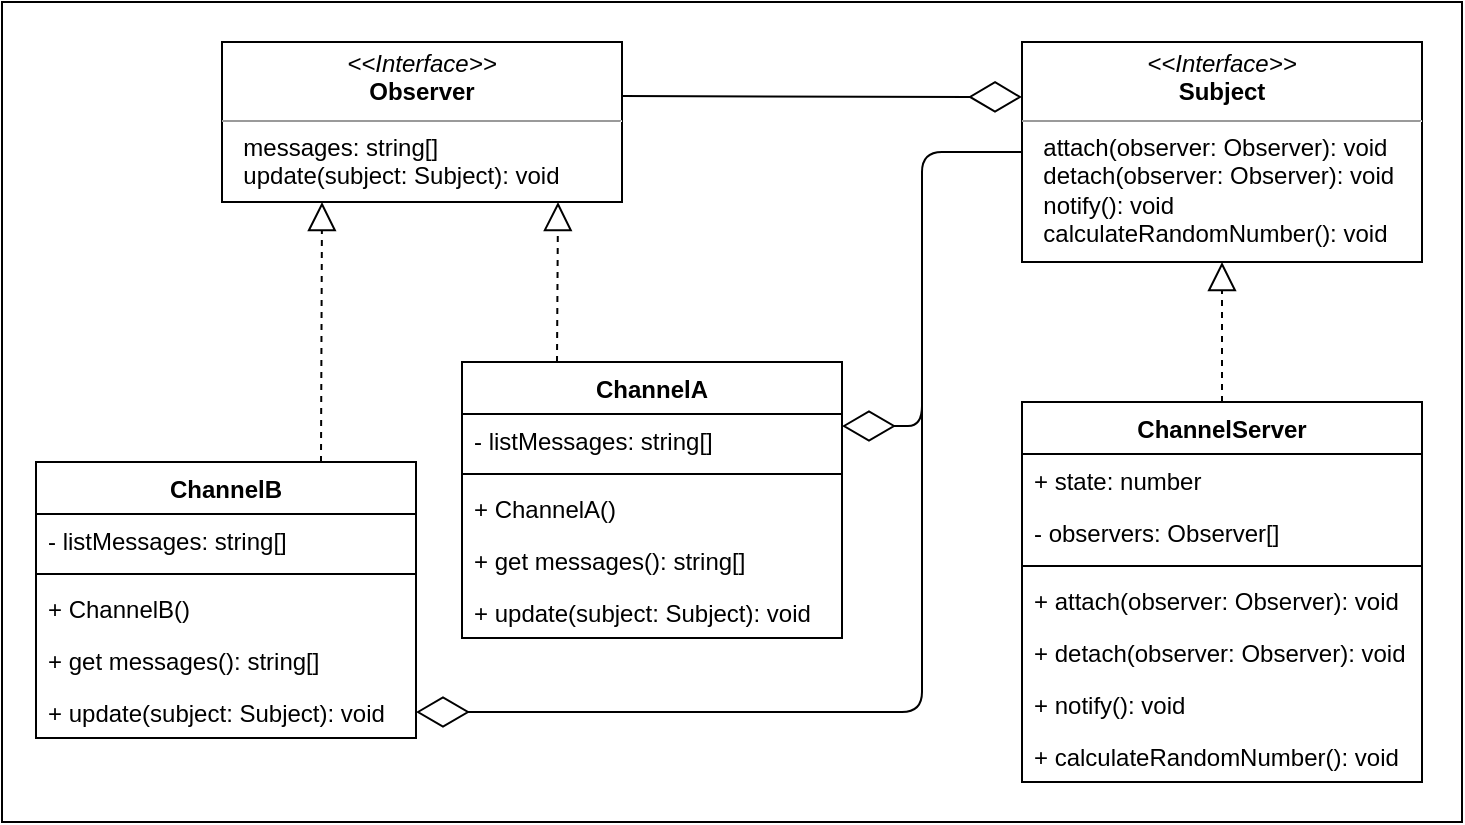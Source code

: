 <mxfile version="13.11.0" type="device"><diagram id="vAWRKx7-5vPaAlBSjxae" name="Page-1"><mxGraphModel dx="2612" dy="678" grid="1" gridSize="10" guides="1" tooltips="1" connect="1" arrows="1" fold="1" page="1" pageScale="1" pageWidth="827" pageHeight="1169" math="0" shadow="0"><root><mxCell id="0"/><mxCell id="1" parent="0"/><mxCell id="WkA1DAXYm80GPYS2GkIY-30" value="" style="rounded=0;whiteSpace=wrap;html=1;" vertex="1" parent="1"><mxGeometry x="-70" y="180" width="730" height="410" as="geometry"/></mxCell><mxCell id="WkA1DAXYm80GPYS2GkIY-1" value="&lt;p style=&quot;margin: 0px ; margin-top: 4px ; text-align: center&quot;&gt;&lt;i&gt;&amp;lt;&amp;lt;Interface&amp;gt;&amp;gt;&lt;/i&gt;&lt;br&gt;&lt;b&gt;Observer&lt;/b&gt;&lt;/p&gt;&lt;hr size=&quot;1&quot;&gt;&lt;p style=&quot;margin: 0px ; margin-left: 4px&quot;&gt;&amp;nbsp; messages: string[]&lt;br&gt;&amp;nbsp; update(subject: Subject): void&lt;/p&gt;" style="verticalAlign=top;align=left;overflow=fill;fontSize=12;fontFamily=Helvetica;html=1;" vertex="1" parent="1"><mxGeometry x="40" y="200" width="200" height="80" as="geometry"/></mxCell><mxCell id="WkA1DAXYm80GPYS2GkIY-2" value="&lt;p style=&quot;margin: 0px ; margin-top: 4px ; text-align: center&quot;&gt;&lt;i&gt;&amp;lt;&amp;lt;Interface&amp;gt;&amp;gt;&lt;/i&gt;&lt;br&gt;&lt;b&gt;Subject&lt;/b&gt;&lt;/p&gt;&lt;hr size=&quot;1&quot;&gt;&lt;p style=&quot;margin: 0px ; margin-left: 4px&quot;&gt;&amp;nbsp; attach(observer: Observer): void&lt;br&gt;&amp;nbsp; detach(observer: Observer): void&lt;br&gt;&amp;nbsp; notify(): void&lt;br&gt;&amp;nbsp; calculateRandomNumber(): void&lt;/p&gt;" style="verticalAlign=top;align=left;overflow=fill;fontSize=12;fontFamily=Helvetica;html=1;" vertex="1" parent="1"><mxGeometry x="440" y="200" width="200" height="110" as="geometry"/></mxCell><mxCell id="WkA1DAXYm80GPYS2GkIY-3" value="" style="endArrow=diamondThin;endFill=0;endSize=24;html=1;entryX=0;entryY=0.25;entryDx=0;entryDy=0;exitX=1;exitY=0.338;exitDx=0;exitDy=0;exitPerimeter=0;" edge="1" parent="1" source="WkA1DAXYm80GPYS2GkIY-1" target="WkA1DAXYm80GPYS2GkIY-2"><mxGeometry width="160" relative="1" as="geometry"><mxPoint x="60" y="420" as="sourcePoint"/><mxPoint x="220" y="420" as="targetPoint"/></mxGeometry></mxCell><mxCell id="WkA1DAXYm80GPYS2GkIY-4" value="ChannelA" style="swimlane;fontStyle=1;align=center;verticalAlign=top;childLayout=stackLayout;horizontal=1;startSize=26;horizontalStack=0;resizeParent=1;resizeParentMax=0;resizeLast=0;collapsible=1;marginBottom=0;" vertex="1" parent="1"><mxGeometry x="160" y="360" width="190" height="138" as="geometry"/></mxCell><mxCell id="WkA1DAXYm80GPYS2GkIY-5" value="- listMessages: string[]" style="text;strokeColor=none;fillColor=none;align=left;verticalAlign=top;spacingLeft=4;spacingRight=4;overflow=hidden;rotatable=0;points=[[0,0.5],[1,0.5]];portConstraint=eastwest;" vertex="1" parent="WkA1DAXYm80GPYS2GkIY-4"><mxGeometry y="26" width="190" height="26" as="geometry"/></mxCell><mxCell id="WkA1DAXYm80GPYS2GkIY-6" value="" style="line;strokeWidth=1;fillColor=none;align=left;verticalAlign=middle;spacingTop=-1;spacingLeft=3;spacingRight=3;rotatable=0;labelPosition=right;points=[];portConstraint=eastwest;" vertex="1" parent="WkA1DAXYm80GPYS2GkIY-4"><mxGeometry y="52" width="190" height="8" as="geometry"/></mxCell><mxCell id="WkA1DAXYm80GPYS2GkIY-7" value="+ ChannelA()" style="text;strokeColor=none;fillColor=none;align=left;verticalAlign=top;spacingLeft=4;spacingRight=4;overflow=hidden;rotatable=0;points=[[0,0.5],[1,0.5]];portConstraint=eastwest;" vertex="1" parent="WkA1DAXYm80GPYS2GkIY-4"><mxGeometry y="60" width="190" height="26" as="geometry"/></mxCell><mxCell id="WkA1DAXYm80GPYS2GkIY-16" value="+ get messages(): string[]" style="text;strokeColor=none;fillColor=none;align=left;verticalAlign=top;spacingLeft=4;spacingRight=4;overflow=hidden;rotatable=0;points=[[0,0.5],[1,0.5]];portConstraint=eastwest;" vertex="1" parent="WkA1DAXYm80GPYS2GkIY-4"><mxGeometry y="86" width="190" height="26" as="geometry"/></mxCell><mxCell id="WkA1DAXYm80GPYS2GkIY-17" value="+ update(subject: Subject): void" style="text;strokeColor=none;fillColor=none;align=left;verticalAlign=top;spacingLeft=4;spacingRight=4;overflow=hidden;rotatable=0;points=[[0,0.5],[1,0.5]];portConstraint=eastwest;" vertex="1" parent="WkA1DAXYm80GPYS2GkIY-4"><mxGeometry y="112" width="190" height="26" as="geometry"/></mxCell><mxCell id="WkA1DAXYm80GPYS2GkIY-8" value="ChannelServer" style="swimlane;fontStyle=1;align=center;verticalAlign=top;childLayout=stackLayout;horizontal=1;startSize=26;horizontalStack=0;resizeParent=1;resizeParentMax=0;resizeLast=0;collapsible=1;marginBottom=0;" vertex="1" parent="1"><mxGeometry x="440" y="380" width="200" height="190" as="geometry"/></mxCell><mxCell id="WkA1DAXYm80GPYS2GkIY-9" value="+ state: number" style="text;strokeColor=none;fillColor=none;align=left;verticalAlign=top;spacingLeft=4;spacingRight=4;overflow=hidden;rotatable=0;points=[[0,0.5],[1,0.5]];portConstraint=eastwest;" vertex="1" parent="WkA1DAXYm80GPYS2GkIY-8"><mxGeometry y="26" width="200" height="26" as="geometry"/></mxCell><mxCell id="WkA1DAXYm80GPYS2GkIY-12" value="- observers: Observer[]" style="text;strokeColor=none;fillColor=none;align=left;verticalAlign=top;spacingLeft=4;spacingRight=4;overflow=hidden;rotatable=0;points=[[0,0.5],[1,0.5]];portConstraint=eastwest;" vertex="1" parent="WkA1DAXYm80GPYS2GkIY-8"><mxGeometry y="52" width="200" height="26" as="geometry"/></mxCell><mxCell id="WkA1DAXYm80GPYS2GkIY-10" value="" style="line;strokeWidth=1;fillColor=none;align=left;verticalAlign=middle;spacingTop=-1;spacingLeft=3;spacingRight=3;rotatable=0;labelPosition=right;points=[];portConstraint=eastwest;" vertex="1" parent="WkA1DAXYm80GPYS2GkIY-8"><mxGeometry y="78" width="200" height="8" as="geometry"/></mxCell><mxCell id="WkA1DAXYm80GPYS2GkIY-11" value="+ attach(observer: Observer): void" style="text;strokeColor=none;fillColor=none;align=left;verticalAlign=top;spacingLeft=4;spacingRight=4;overflow=hidden;rotatable=0;points=[[0,0.5],[1,0.5]];portConstraint=eastwest;" vertex="1" parent="WkA1DAXYm80GPYS2GkIY-8"><mxGeometry y="86" width="200" height="26" as="geometry"/></mxCell><mxCell id="WkA1DAXYm80GPYS2GkIY-13" value="+ detach(observer: Observer): void" style="text;strokeColor=none;fillColor=none;align=left;verticalAlign=top;spacingLeft=4;spacingRight=4;overflow=hidden;rotatable=0;points=[[0,0.5],[1,0.5]];portConstraint=eastwest;" vertex="1" parent="WkA1DAXYm80GPYS2GkIY-8"><mxGeometry y="112" width="200" height="26" as="geometry"/></mxCell><mxCell id="WkA1DAXYm80GPYS2GkIY-14" value="+ notify(): void" style="text;strokeColor=none;fillColor=none;align=left;verticalAlign=top;spacingLeft=4;spacingRight=4;overflow=hidden;rotatable=0;points=[[0,0.5],[1,0.5]];portConstraint=eastwest;" vertex="1" parent="WkA1DAXYm80GPYS2GkIY-8"><mxGeometry y="138" width="200" height="26" as="geometry"/></mxCell><mxCell id="WkA1DAXYm80GPYS2GkIY-15" value="+ calculateRandomNumber(): void" style="text;strokeColor=none;fillColor=none;align=left;verticalAlign=top;spacingLeft=4;spacingRight=4;overflow=hidden;rotatable=0;points=[[0,0.5],[1,0.5]];portConstraint=eastwest;" vertex="1" parent="WkA1DAXYm80GPYS2GkIY-8"><mxGeometry y="164" width="200" height="26" as="geometry"/></mxCell><mxCell id="WkA1DAXYm80GPYS2GkIY-18" value="ChannelB" style="swimlane;fontStyle=1;align=center;verticalAlign=top;childLayout=stackLayout;horizontal=1;startSize=26;horizontalStack=0;resizeParent=1;resizeParentMax=0;resizeLast=0;collapsible=1;marginBottom=0;" vertex="1" parent="1"><mxGeometry x="-53" y="410" width="190" height="138" as="geometry"/></mxCell><mxCell id="WkA1DAXYm80GPYS2GkIY-19" value="- listMessages: string[]" style="text;strokeColor=none;fillColor=none;align=left;verticalAlign=top;spacingLeft=4;spacingRight=4;overflow=hidden;rotatable=0;points=[[0,0.5],[1,0.5]];portConstraint=eastwest;" vertex="1" parent="WkA1DAXYm80GPYS2GkIY-18"><mxGeometry y="26" width="190" height="26" as="geometry"/></mxCell><mxCell id="WkA1DAXYm80GPYS2GkIY-20" value="" style="line;strokeWidth=1;fillColor=none;align=left;verticalAlign=middle;spacingTop=-1;spacingLeft=3;spacingRight=3;rotatable=0;labelPosition=right;points=[];portConstraint=eastwest;" vertex="1" parent="WkA1DAXYm80GPYS2GkIY-18"><mxGeometry y="52" width="190" height="8" as="geometry"/></mxCell><mxCell id="WkA1DAXYm80GPYS2GkIY-21" value="+ ChannelB()" style="text;strokeColor=none;fillColor=none;align=left;verticalAlign=top;spacingLeft=4;spacingRight=4;overflow=hidden;rotatable=0;points=[[0,0.5],[1,0.5]];portConstraint=eastwest;" vertex="1" parent="WkA1DAXYm80GPYS2GkIY-18"><mxGeometry y="60" width="190" height="26" as="geometry"/></mxCell><mxCell id="WkA1DAXYm80GPYS2GkIY-22" value="+ get messages(): string[]" style="text;strokeColor=none;fillColor=none;align=left;verticalAlign=top;spacingLeft=4;spacingRight=4;overflow=hidden;rotatable=0;points=[[0,0.5],[1,0.5]];portConstraint=eastwest;" vertex="1" parent="WkA1DAXYm80GPYS2GkIY-18"><mxGeometry y="86" width="190" height="26" as="geometry"/></mxCell><mxCell id="WkA1DAXYm80GPYS2GkIY-23" value="+ update(subject: Subject): void" style="text;strokeColor=none;fillColor=none;align=left;verticalAlign=top;spacingLeft=4;spacingRight=4;overflow=hidden;rotatable=0;points=[[0,0.5],[1,0.5]];portConstraint=eastwest;" vertex="1" parent="WkA1DAXYm80GPYS2GkIY-18"><mxGeometry y="112" width="190" height="26" as="geometry"/></mxCell><mxCell id="WkA1DAXYm80GPYS2GkIY-24" value="" style="endArrow=block;dashed=1;endFill=0;endSize=12;html=1;exitX=0.75;exitY=0;exitDx=0;exitDy=0;entryX=0.25;entryY=1;entryDx=0;entryDy=0;" edge="1" parent="1" source="WkA1DAXYm80GPYS2GkIY-18" target="WkA1DAXYm80GPYS2GkIY-1"><mxGeometry width="160" relative="1" as="geometry"><mxPoint x="-280" y="530" as="sourcePoint"/><mxPoint x="110" y="300" as="targetPoint"/></mxGeometry></mxCell><mxCell id="WkA1DAXYm80GPYS2GkIY-25" value="" style="endArrow=block;dashed=1;endFill=0;endSize=12;html=1;exitX=0.25;exitY=0;exitDx=0;exitDy=0;entryX=0.84;entryY=1;entryDx=0;entryDy=0;entryPerimeter=0;" edge="1" parent="1" source="WkA1DAXYm80GPYS2GkIY-4" target="WkA1DAXYm80GPYS2GkIY-1"><mxGeometry width="160" relative="1" as="geometry"><mxPoint x="190" y="710" as="sourcePoint"/><mxPoint x="240" y="300" as="targetPoint"/></mxGeometry></mxCell><mxCell id="WkA1DAXYm80GPYS2GkIY-26" value="" style="endArrow=block;dashed=1;endFill=0;endSize=12;html=1;entryX=0.5;entryY=1;entryDx=0;entryDy=0;exitX=0.5;exitY=0;exitDx=0;exitDy=0;" edge="1" parent="1" source="WkA1DAXYm80GPYS2GkIY-8" target="WkA1DAXYm80GPYS2GkIY-2"><mxGeometry width="160" relative="1" as="geometry"><mxPoint x="460" y="690" as="sourcePoint"/><mxPoint x="620" y="690" as="targetPoint"/></mxGeometry></mxCell><mxCell id="WkA1DAXYm80GPYS2GkIY-27" value="" style="endArrow=diamondThin;endFill=0;endSize=24;html=1;entryX=1;entryY=0.231;entryDx=0;entryDy=0;exitX=0;exitY=0.5;exitDx=0;exitDy=0;entryPerimeter=0;" edge="1" parent="1" source="WkA1DAXYm80GPYS2GkIY-2" target="WkA1DAXYm80GPYS2GkIY-5"><mxGeometry width="160" relative="1" as="geometry"><mxPoint x="160" y="620" as="sourcePoint"/><mxPoint x="320" y="620" as="targetPoint"/><Array as="points"><mxPoint x="390" y="255"/><mxPoint x="390" y="392"/></Array></mxGeometry></mxCell><mxCell id="WkA1DAXYm80GPYS2GkIY-29" value="" style="endArrow=diamondThin;endFill=0;endSize=24;html=1;entryX=1;entryY=0.5;entryDx=0;entryDy=0;" edge="1" parent="1" target="WkA1DAXYm80GPYS2GkIY-23"><mxGeometry width="160" relative="1" as="geometry"><mxPoint x="390" y="380" as="sourcePoint"/><mxPoint x="360" y="590" as="targetPoint"/><Array as="points"><mxPoint x="390" y="535"/></Array></mxGeometry></mxCell></root></mxGraphModel></diagram></mxfile>